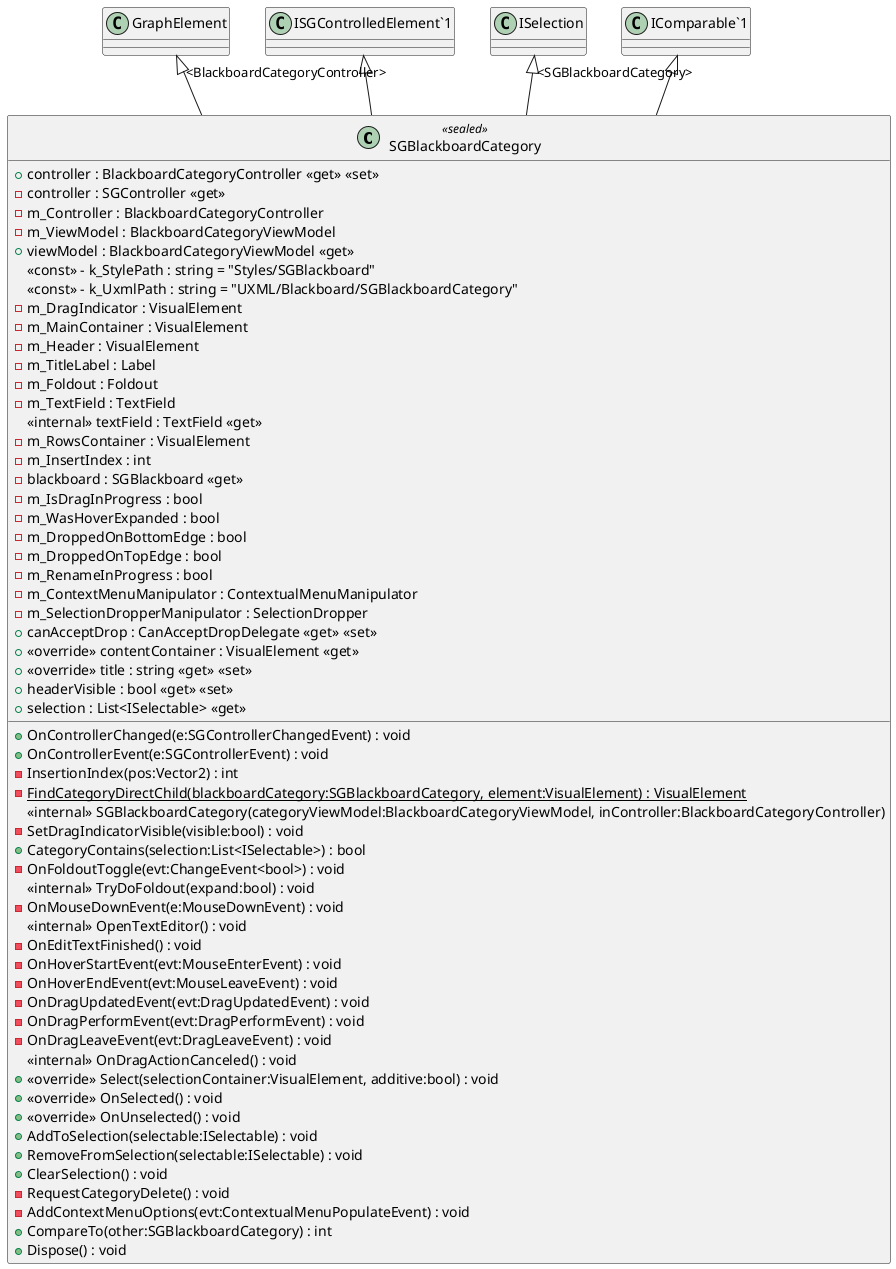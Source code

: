 @startuml
class SGBlackboardCategory <<sealed>> {
    + OnControllerChanged(e:SGControllerChangedEvent) : void
    + OnControllerEvent(e:SGControllerEvent) : void
    + controller : BlackboardCategoryController <<get>> <<set>>
    - controller : SGController <<get>>
    - m_Controller : BlackboardCategoryController
    - m_ViewModel : BlackboardCategoryViewModel
    + viewModel : BlackboardCategoryViewModel <<get>>
    <<const>> - k_StylePath : string = "Styles/SGBlackboard"
    <<const>> - k_UxmlPath : string = "UXML/Blackboard/SGBlackboardCategory"
    - m_DragIndicator : VisualElement
    - m_MainContainer : VisualElement
    - m_Header : VisualElement
    - m_TitleLabel : Label
    - m_Foldout : Foldout
    - m_TextField : TextField
    <<internal>> textField : TextField <<get>>
    - m_RowsContainer : VisualElement
    - m_InsertIndex : int
    - blackboard : SGBlackboard <<get>>
    - m_IsDragInProgress : bool
    - m_WasHoverExpanded : bool
    - m_DroppedOnBottomEdge : bool
    - m_DroppedOnTopEdge : bool
    - m_RenameInProgress : bool
    - m_ContextMenuManipulator : ContextualMenuManipulator
    - m_SelectionDropperManipulator : SelectionDropper
    + canAcceptDrop : CanAcceptDropDelegate <<get>> <<set>>
    - InsertionIndex(pos:Vector2) : int
    {static} - FindCategoryDirectChild(blackboardCategory:SGBlackboardCategory, element:VisualElement) : VisualElement
    <<internal>> SGBlackboardCategory(categoryViewModel:BlackboardCategoryViewModel, inController:BlackboardCategoryController)
    + <<override>> contentContainer : VisualElement <<get>>
    + <<override>> title : string <<get>> <<set>>
    + headerVisible : bool <<get>> <<set>>
    - SetDragIndicatorVisible(visible:bool) : void
    + CategoryContains(selection:List<ISelectable>) : bool
    - OnFoldoutToggle(evt:ChangeEvent<bool>) : void
    <<internal>> TryDoFoldout(expand:bool) : void
    - OnMouseDownEvent(e:MouseDownEvent) : void
    <<internal>> OpenTextEditor() : void
    - OnEditTextFinished() : void
    - OnHoverStartEvent(evt:MouseEnterEvent) : void
    - OnHoverEndEvent(evt:MouseLeaveEvent) : void
    - OnDragUpdatedEvent(evt:DragUpdatedEvent) : void
    - OnDragPerformEvent(evt:DragPerformEvent) : void
    - OnDragLeaveEvent(evt:DragLeaveEvent) : void
    <<internal>> OnDragActionCanceled() : void
    + <<override>> Select(selectionContainer:VisualElement, additive:bool) : void
    + <<override>> OnSelected() : void
    + <<override>> OnUnselected() : void
    + AddToSelection(selectable:ISelectable) : void
    + RemoveFromSelection(selectable:ISelectable) : void
    + ClearSelection() : void
    + selection : List<ISelectable> <<get>>
    - RequestCategoryDelete() : void
    - AddContextMenuOptions(evt:ContextualMenuPopulateEvent) : void
    + CompareTo(other:SGBlackboardCategory) : int
    + Dispose() : void
}
GraphElement <|-- SGBlackboardCategory
"ISGControlledElement`1" "<BlackboardCategoryController>" <|-- SGBlackboardCategory
ISelection <|-- SGBlackboardCategory
"IComparable`1" "<SGBlackboardCategory>" <|-- SGBlackboardCategory
@enduml
